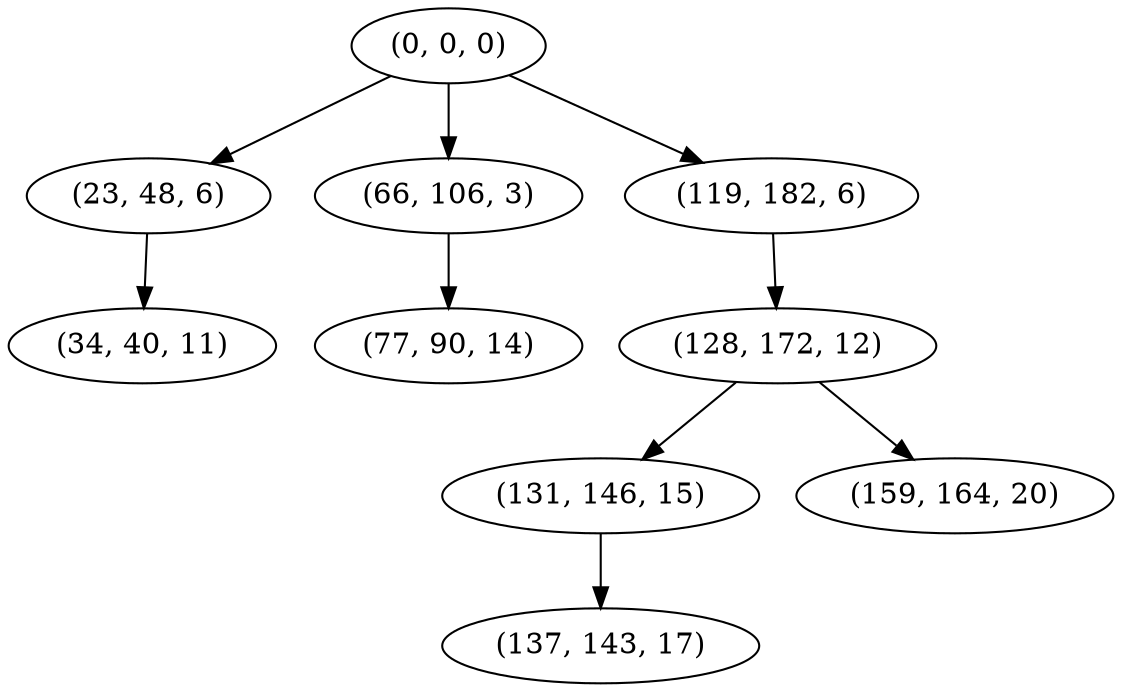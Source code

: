 digraph tree {
    "(0, 0, 0)";
    "(23, 48, 6)";
    "(34, 40, 11)";
    "(66, 106, 3)";
    "(77, 90, 14)";
    "(119, 182, 6)";
    "(128, 172, 12)";
    "(131, 146, 15)";
    "(137, 143, 17)";
    "(159, 164, 20)";
    "(0, 0, 0)" -> "(23, 48, 6)";
    "(0, 0, 0)" -> "(66, 106, 3)";
    "(0, 0, 0)" -> "(119, 182, 6)";
    "(23, 48, 6)" -> "(34, 40, 11)";
    "(66, 106, 3)" -> "(77, 90, 14)";
    "(119, 182, 6)" -> "(128, 172, 12)";
    "(128, 172, 12)" -> "(131, 146, 15)";
    "(128, 172, 12)" -> "(159, 164, 20)";
    "(131, 146, 15)" -> "(137, 143, 17)";
}
